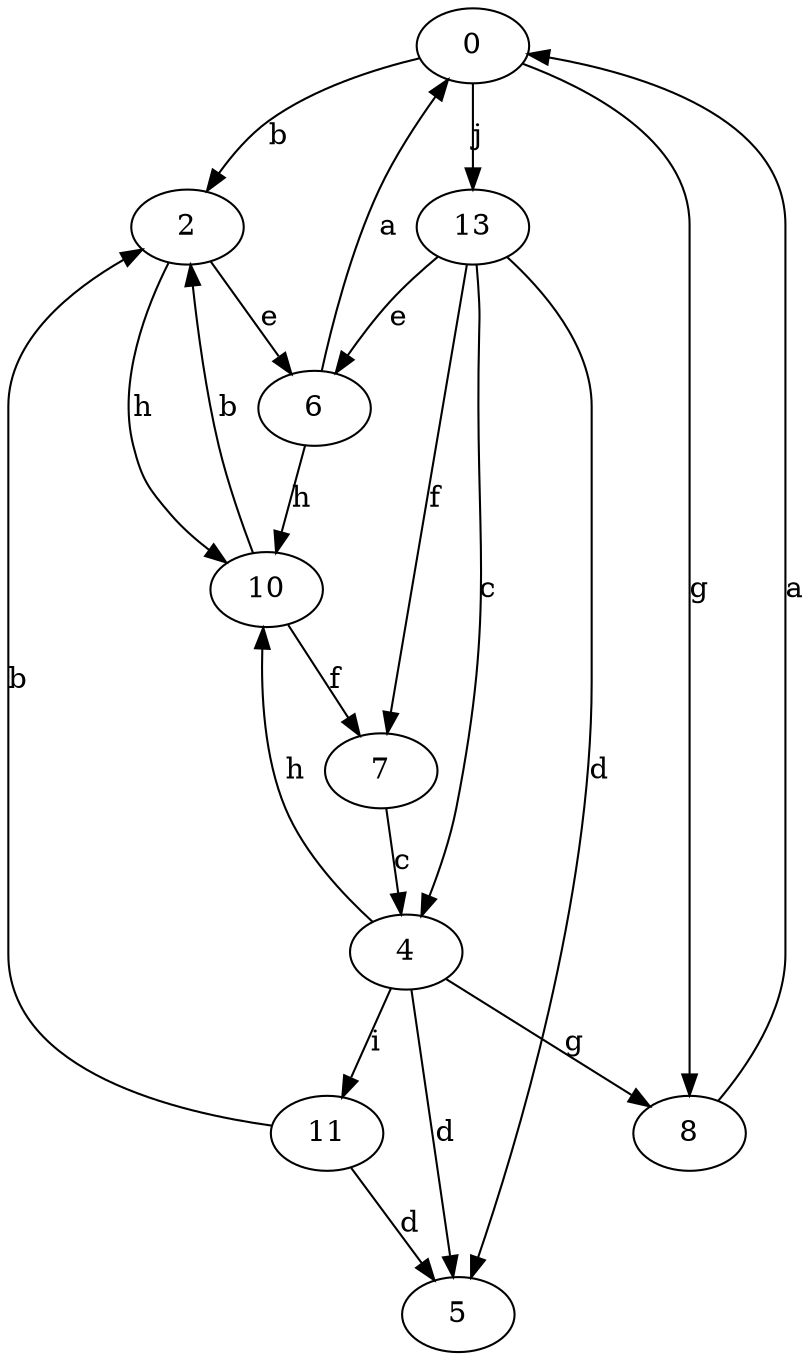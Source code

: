 strict digraph  {
0;
2;
4;
5;
6;
7;
8;
10;
11;
13;
0 -> 2  [label=b];
0 -> 8  [label=g];
0 -> 13  [label=j];
2 -> 6  [label=e];
2 -> 10  [label=h];
4 -> 5  [label=d];
4 -> 8  [label=g];
4 -> 10  [label=h];
4 -> 11  [label=i];
6 -> 0  [label=a];
6 -> 10  [label=h];
7 -> 4  [label=c];
8 -> 0  [label=a];
10 -> 2  [label=b];
10 -> 7  [label=f];
11 -> 2  [label=b];
11 -> 5  [label=d];
13 -> 4  [label=c];
13 -> 5  [label=d];
13 -> 6  [label=e];
13 -> 7  [label=f];
}
